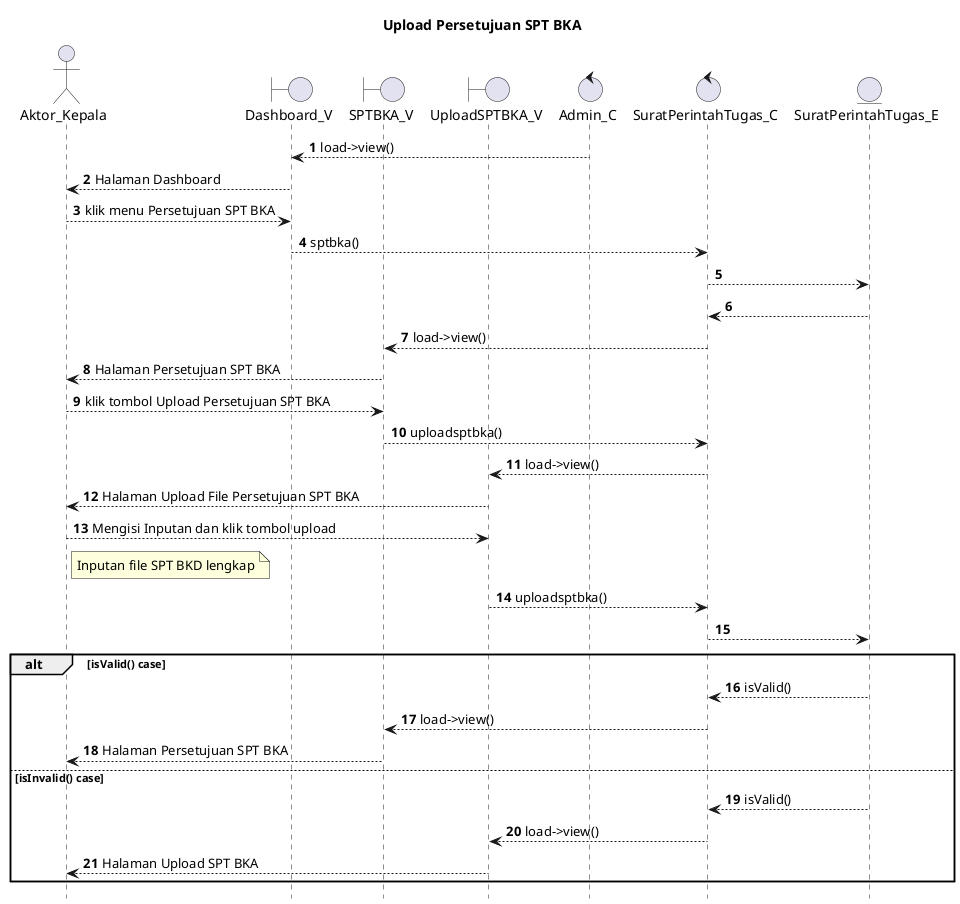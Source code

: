 @startuml

autonumber
hide footbox
title Upload Persetujuan SPT BKA

Actor Aktor_Kepala
boundary Dashboard_V
boundary SPTBKA_V
boundary UploadSPTBKA_V
control Admin_C
control SuratPerintahTugas_C
Entity SuratPerintahTugas_E

Admin_C --> Dashboard_V: load->view()
Dashboard_V --> Aktor_Kepala: Halaman Dashboard
Aktor_Kepala --> Dashboard_V: klik menu Persetujuan SPT BKA
Dashboard_V --> SuratPerintahTugas_C: sptbka()
SuratPerintahTugas_C --> SuratPerintahTugas_E:
    
    SuratPerintahTugas_E --> SuratPerintahTugas_C:
    SuratPerintahTugas_C --> SPTBKA_V: load->view()
    SPTBKA_V --> Aktor_Kepala: Halaman Persetujuan SPT BKA

Aktor_Kepala --> SPTBKA_V: klik tombol Upload Persetujuan SPT BKA
SPTBKA_V --> SuratPerintahTugas_C: uploadsptbka()
SuratPerintahTugas_C --> UploadSPTBKA_V: load->view()
UploadSPTBKA_V --> Aktor_Kepala: Halaman Upload File Persetujuan SPT BKA

Aktor_Kepala --> UploadSPTBKA_V: Mengisi Inputan dan klik tombol upload
    note right of Aktor_Kepala
        Inputan file SPT BKD lengkap
            end note
UploadSPTBKA_V --> SuratPerintahTugas_C: uploadsptbka()
SuratPerintahTugas_C --> SuratPerintahTugas_E:

alt isValid() case
    
    SuratPerintahTugas_E --> SuratPerintahTugas_C: isValid()
    SuratPerintahTugas_C --> SPTBKA_V: load->view()
    SPTBKA_V --> Aktor_Kepala: Halaman Persetujuan SPT BKA

else isInvalid() case
    
    SuratPerintahTugas_E --> SuratPerintahTugas_C: isValid()
    SuratPerintahTugas_C --> UploadSPTBKA_V: load->view()
    UploadSPTBKA_V --> Aktor_Kepala: Halaman Upload SPT BKA
end
@enduml